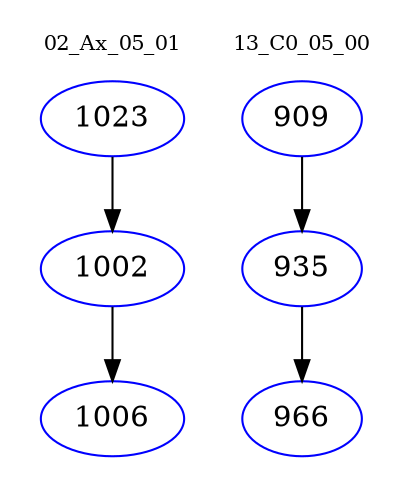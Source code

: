 digraph{
subgraph cluster_0 {
color = white
label = "02_Ax_05_01";
fontsize=10;
T0_1023 [label="1023", color="blue"]
T0_1023 -> T0_1002 [color="black"]
T0_1002 [label="1002", color="blue"]
T0_1002 -> T0_1006 [color="black"]
T0_1006 [label="1006", color="blue"]
}
subgraph cluster_1 {
color = white
label = "13_C0_05_00";
fontsize=10;
T1_909 [label="909", color="blue"]
T1_909 -> T1_935 [color="black"]
T1_935 [label="935", color="blue"]
T1_935 -> T1_966 [color="black"]
T1_966 [label="966", color="blue"]
}
}
